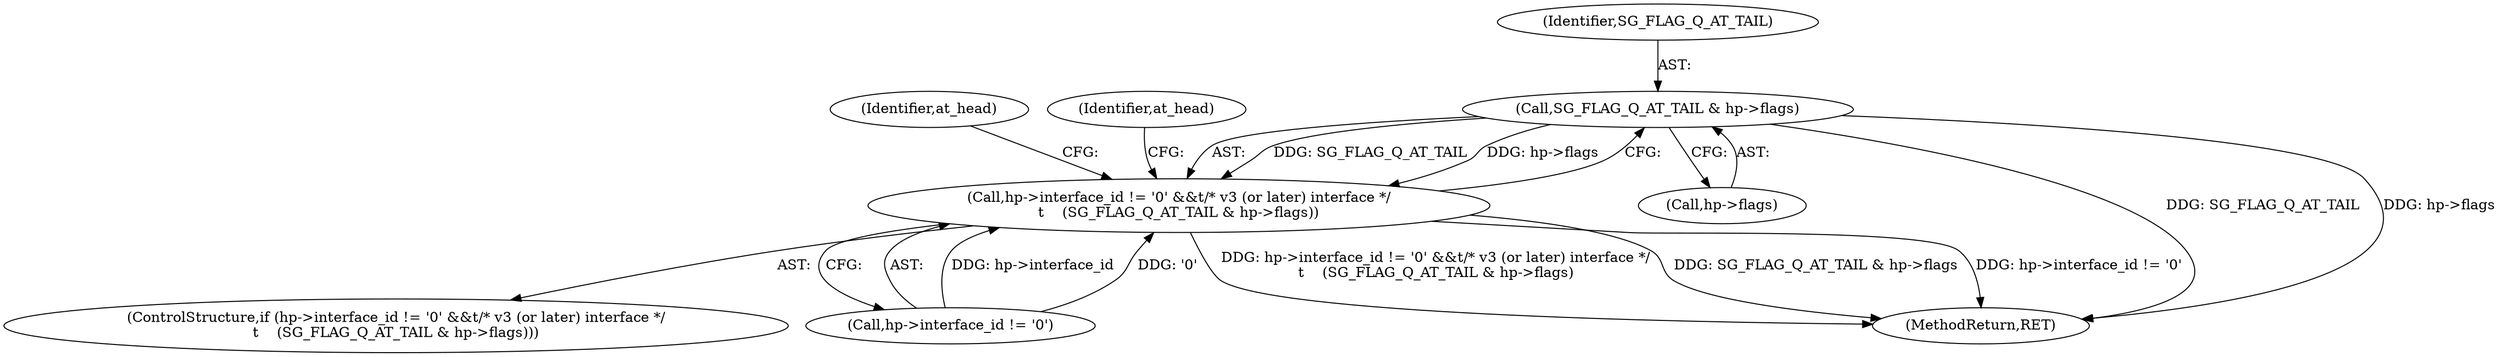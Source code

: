 digraph "0_linux_f3951a3709ff50990bf3e188c27d346792103432@pointer" {
"1000268" [label="(Call,SG_FLAG_Q_AT_TAIL & hp->flags)"];
"1000262" [label="(Call,hp->interface_id != '\0' &&\t/* v3 (or later) interface */\n\t    (SG_FLAG_Q_AT_TAIL & hp->flags))"];
"1000278" [label="(Identifier,at_head)"];
"1000262" [label="(Call,hp->interface_id != '\0' &&\t/* v3 (or later) interface */\n\t    (SG_FLAG_Q_AT_TAIL & hp->flags))"];
"1000261" [label="(ControlStructure,if (hp->interface_id != '\0' &&\t/* v3 (or later) interface */\n\t    (SG_FLAG_Q_AT_TAIL & hp->flags)))"];
"1000263" [label="(Call,hp->interface_id != '\0')"];
"1000269" [label="(Identifier,SG_FLAG_Q_AT_TAIL)"];
"1000274" [label="(Identifier,at_head)"];
"1000270" [label="(Call,hp->flags)"];
"1000308" [label="(MethodReturn,RET)"];
"1000268" [label="(Call,SG_FLAG_Q_AT_TAIL & hp->flags)"];
"1000268" -> "1000262"  [label="AST: "];
"1000268" -> "1000270"  [label="CFG: "];
"1000269" -> "1000268"  [label="AST: "];
"1000270" -> "1000268"  [label="AST: "];
"1000262" -> "1000268"  [label="CFG: "];
"1000268" -> "1000308"  [label="DDG: SG_FLAG_Q_AT_TAIL"];
"1000268" -> "1000308"  [label="DDG: hp->flags"];
"1000268" -> "1000262"  [label="DDG: SG_FLAG_Q_AT_TAIL"];
"1000268" -> "1000262"  [label="DDG: hp->flags"];
"1000262" -> "1000261"  [label="AST: "];
"1000262" -> "1000263"  [label="CFG: "];
"1000263" -> "1000262"  [label="AST: "];
"1000274" -> "1000262"  [label="CFG: "];
"1000278" -> "1000262"  [label="CFG: "];
"1000262" -> "1000308"  [label="DDG: hp->interface_id != '\0' &&\t/* v3 (or later) interface */\n\t    (SG_FLAG_Q_AT_TAIL & hp->flags)"];
"1000262" -> "1000308"  [label="DDG: SG_FLAG_Q_AT_TAIL & hp->flags"];
"1000262" -> "1000308"  [label="DDG: hp->interface_id != '\0'"];
"1000263" -> "1000262"  [label="DDG: hp->interface_id"];
"1000263" -> "1000262"  [label="DDG: '\0'"];
}
